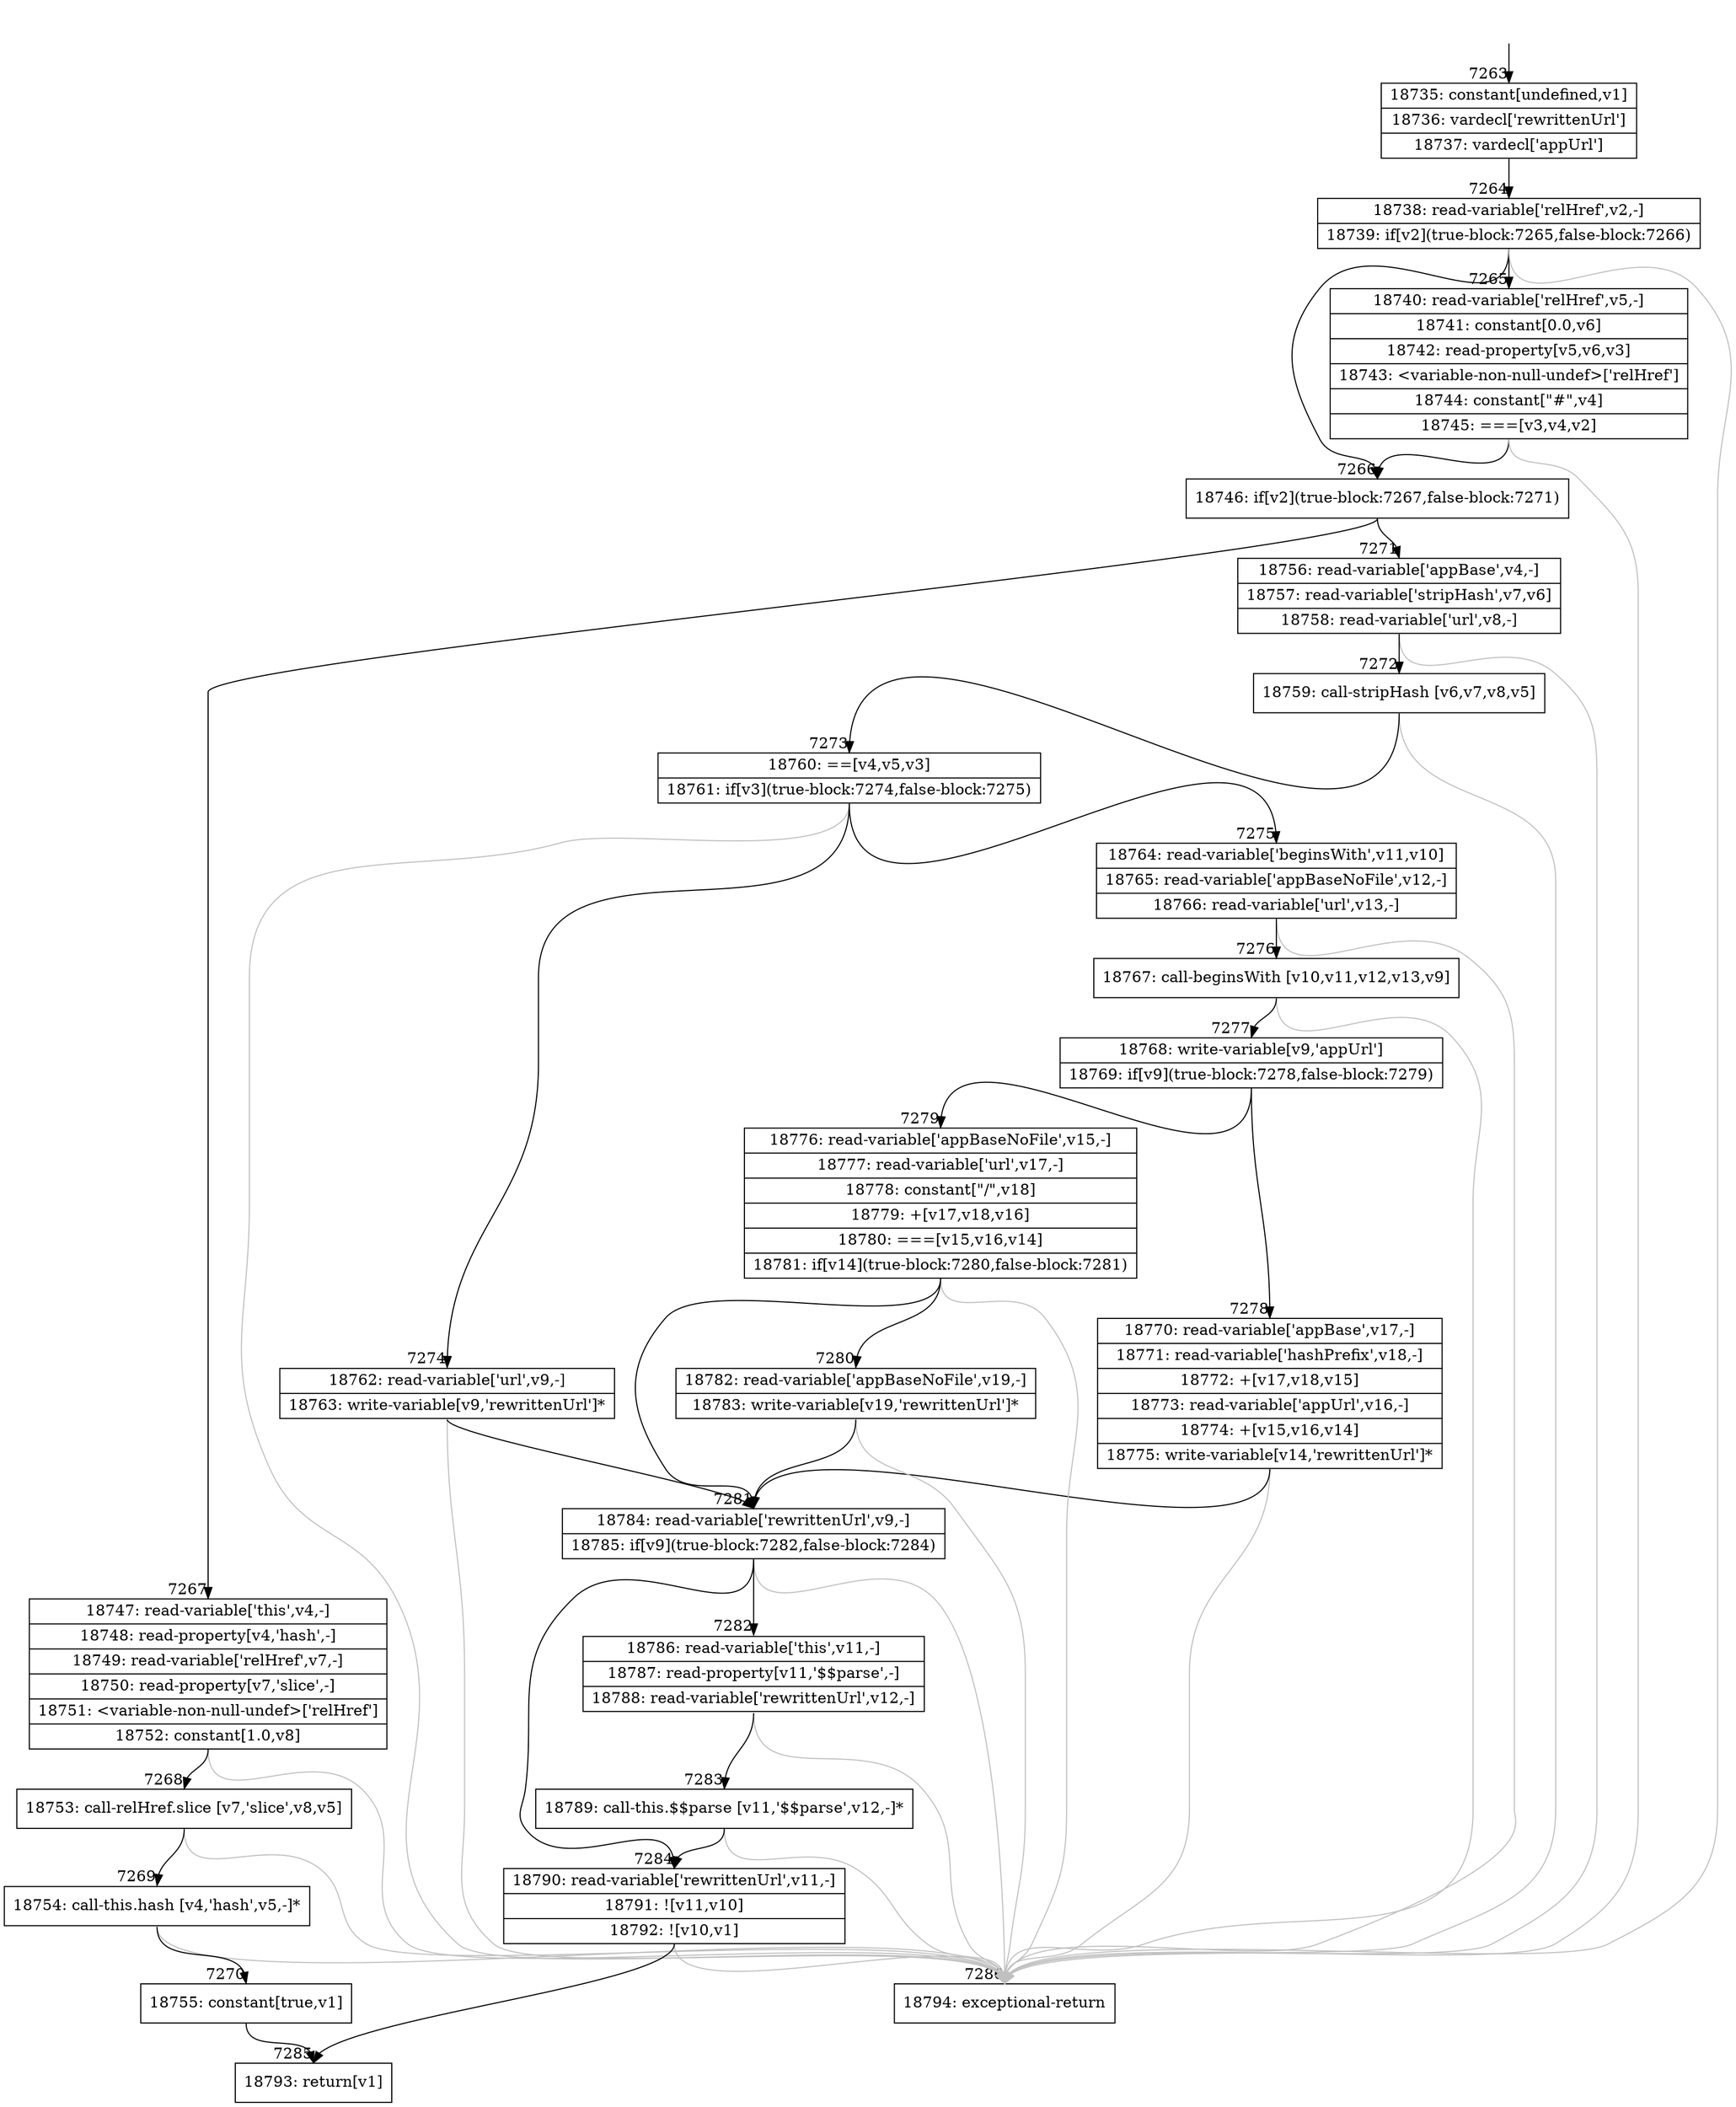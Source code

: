 digraph {
rankdir="TD"
BB_entry545[shape=none,label=""];
BB_entry545 -> BB7263 [tailport=s, headport=n, headlabel="    7263"]
BB7263 [shape=record label="{18735: constant[undefined,v1]|18736: vardecl['rewrittenUrl']|18737: vardecl['appUrl']}" ] 
BB7263 -> BB7264 [tailport=s, headport=n, headlabel="      7264"]
BB7264 [shape=record label="{18738: read-variable['relHref',v2,-]|18739: if[v2](true-block:7265,false-block:7266)}" ] 
BB7264 -> BB7266 [tailport=s, headport=n, headlabel="      7266"]
BB7264 -> BB7265 [tailport=s, headport=n, headlabel="      7265"]
BB7264 -> BB7286 [tailport=s, headport=n, color=gray, headlabel="      7286"]
BB7265 [shape=record label="{18740: read-variable['relHref',v5,-]|18741: constant[0.0,v6]|18742: read-property[v5,v6,v3]|18743: \<variable-non-null-undef\>['relHref']|18744: constant[\"#\",v4]|18745: ===[v3,v4,v2]}" ] 
BB7265 -> BB7266 [tailport=s, headport=n]
BB7265 -> BB7286 [tailport=s, headport=n, color=gray]
BB7266 [shape=record label="{18746: if[v2](true-block:7267,false-block:7271)}" ] 
BB7266 -> BB7267 [tailport=s, headport=n, headlabel="      7267"]
BB7266 -> BB7271 [tailport=s, headport=n, headlabel="      7271"]
BB7267 [shape=record label="{18747: read-variable['this',v4,-]|18748: read-property[v4,'hash',-]|18749: read-variable['relHref',v7,-]|18750: read-property[v7,'slice',-]|18751: \<variable-non-null-undef\>['relHref']|18752: constant[1.0,v8]}" ] 
BB7267 -> BB7268 [tailport=s, headport=n, headlabel="      7268"]
BB7267 -> BB7286 [tailport=s, headport=n, color=gray]
BB7268 [shape=record label="{18753: call-relHref.slice [v7,'slice',v8,v5]}" ] 
BB7268 -> BB7269 [tailport=s, headport=n, headlabel="      7269"]
BB7268 -> BB7286 [tailport=s, headport=n, color=gray]
BB7269 [shape=record label="{18754: call-this.hash [v4,'hash',v5,-]*}" ] 
BB7269 -> BB7270 [tailport=s, headport=n, headlabel="      7270"]
BB7269 -> BB7286 [tailport=s, headport=n, color=gray]
BB7270 [shape=record label="{18755: constant[true,v1]}" ] 
BB7270 -> BB7285 [tailport=s, headport=n, headlabel="      7285"]
BB7271 [shape=record label="{18756: read-variable['appBase',v4,-]|18757: read-variable['stripHash',v7,v6]|18758: read-variable['url',v8,-]}" ] 
BB7271 -> BB7272 [tailport=s, headport=n, headlabel="      7272"]
BB7271 -> BB7286 [tailport=s, headport=n, color=gray]
BB7272 [shape=record label="{18759: call-stripHash [v6,v7,v8,v5]}" ] 
BB7272 -> BB7273 [tailport=s, headport=n, headlabel="      7273"]
BB7272 -> BB7286 [tailport=s, headport=n, color=gray]
BB7273 [shape=record label="{18760: ==[v4,v5,v3]|18761: if[v3](true-block:7274,false-block:7275)}" ] 
BB7273 -> BB7274 [tailport=s, headport=n, headlabel="      7274"]
BB7273 -> BB7275 [tailport=s, headport=n, headlabel="      7275"]
BB7273 -> BB7286 [tailport=s, headport=n, color=gray]
BB7274 [shape=record label="{18762: read-variable['url',v9,-]|18763: write-variable[v9,'rewrittenUrl']*}" ] 
BB7274 -> BB7281 [tailport=s, headport=n, headlabel="      7281"]
BB7274 -> BB7286 [tailport=s, headport=n, color=gray]
BB7275 [shape=record label="{18764: read-variable['beginsWith',v11,v10]|18765: read-variable['appBaseNoFile',v12,-]|18766: read-variable['url',v13,-]}" ] 
BB7275 -> BB7276 [tailport=s, headport=n, headlabel="      7276"]
BB7275 -> BB7286 [tailport=s, headport=n, color=gray]
BB7276 [shape=record label="{18767: call-beginsWith [v10,v11,v12,v13,v9]}" ] 
BB7276 -> BB7277 [tailport=s, headport=n, headlabel="      7277"]
BB7276 -> BB7286 [tailport=s, headport=n, color=gray]
BB7277 [shape=record label="{18768: write-variable[v9,'appUrl']|18769: if[v9](true-block:7278,false-block:7279)}" ] 
BB7277 -> BB7278 [tailport=s, headport=n, headlabel="      7278"]
BB7277 -> BB7279 [tailport=s, headport=n, headlabel="      7279"]
BB7278 [shape=record label="{18770: read-variable['appBase',v17,-]|18771: read-variable['hashPrefix',v18,-]|18772: +[v17,v18,v15]|18773: read-variable['appUrl',v16,-]|18774: +[v15,v16,v14]|18775: write-variable[v14,'rewrittenUrl']*}" ] 
BB7278 -> BB7281 [tailport=s, headport=n]
BB7278 -> BB7286 [tailport=s, headport=n, color=gray]
BB7279 [shape=record label="{18776: read-variable['appBaseNoFile',v15,-]|18777: read-variable['url',v17,-]|18778: constant[\"/\",v18]|18779: +[v17,v18,v16]|18780: ===[v15,v16,v14]|18781: if[v14](true-block:7280,false-block:7281)}" ] 
BB7279 -> BB7280 [tailport=s, headport=n, headlabel="      7280"]
BB7279 -> BB7281 [tailport=s, headport=n]
BB7279 -> BB7286 [tailport=s, headport=n, color=gray]
BB7280 [shape=record label="{18782: read-variable['appBaseNoFile',v19,-]|18783: write-variable[v19,'rewrittenUrl']*}" ] 
BB7280 -> BB7281 [tailport=s, headport=n]
BB7280 -> BB7286 [tailport=s, headport=n, color=gray]
BB7281 [shape=record label="{18784: read-variable['rewrittenUrl',v9,-]|18785: if[v9](true-block:7282,false-block:7284)}" ] 
BB7281 -> BB7282 [tailport=s, headport=n, headlabel="      7282"]
BB7281 -> BB7284 [tailport=s, headport=n, headlabel="      7284"]
BB7281 -> BB7286 [tailport=s, headport=n, color=gray]
BB7282 [shape=record label="{18786: read-variable['this',v11,-]|18787: read-property[v11,'$$parse',-]|18788: read-variable['rewrittenUrl',v12,-]}" ] 
BB7282 -> BB7283 [tailport=s, headport=n, headlabel="      7283"]
BB7282 -> BB7286 [tailport=s, headport=n, color=gray]
BB7283 [shape=record label="{18789: call-this.$$parse [v11,'$$parse',v12,-]*}" ] 
BB7283 -> BB7284 [tailport=s, headport=n]
BB7283 -> BB7286 [tailport=s, headport=n, color=gray]
BB7284 [shape=record label="{18790: read-variable['rewrittenUrl',v11,-]|18791: ![v11,v10]|18792: ![v10,v1]}" ] 
BB7284 -> BB7285 [tailport=s, headport=n]
BB7284 -> BB7286 [tailport=s, headport=n, color=gray]
BB7285 [shape=record label="{18793: return[v1]}" ] 
BB7286 [shape=record label="{18794: exceptional-return}" ] 
//#$~ 11509
}
